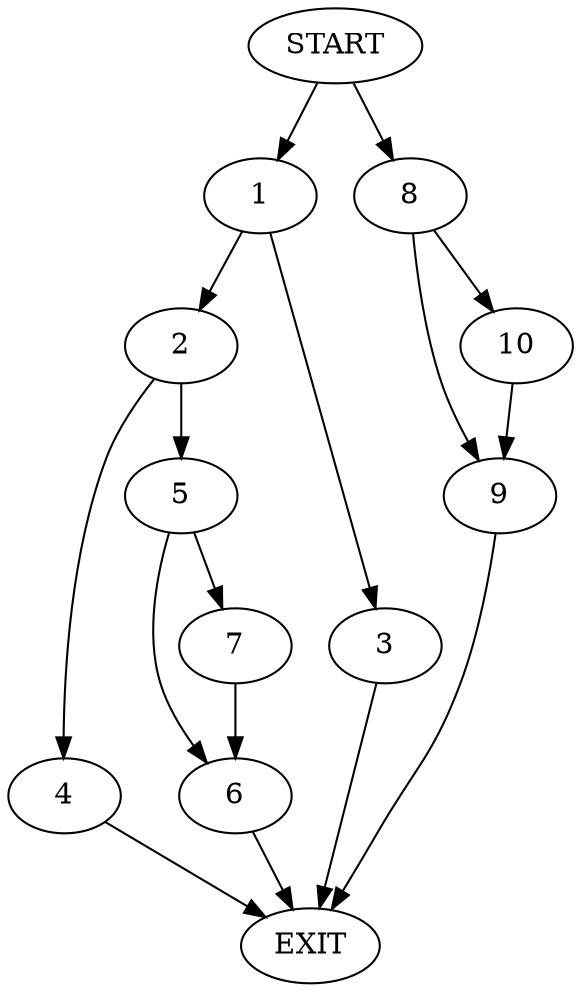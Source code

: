 digraph {
0 [label="START"]
11 [label="EXIT"]
0 -> 1
1 -> 2
1 -> 3
3 -> 11
2 -> 4
2 -> 5
4 -> 11
5 -> 6
5 -> 7
7 -> 6
6 -> 11
0 -> 8
8 -> 9
8 -> 10
9 -> 11
10 -> 9
}
